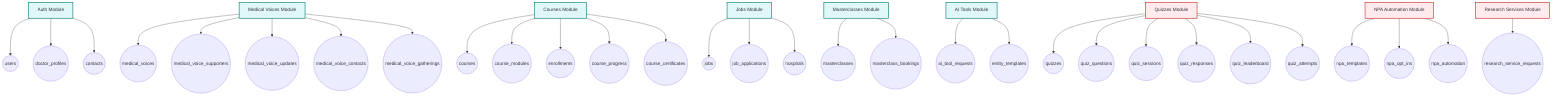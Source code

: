 %% Mermaid diagram: DocsUniverse / Yahle Portal Modules & Tables
%% Incomplete modules highlighted in red

flowchart TD
  Auth[Auth Module]:::mod --> Users((users))
  Auth --> DoctorProfiles((doctor_profiles))
  Auth --> Contacts((contacts))

  Voices[Medical Voices Module]:::mod --> MedicalVoices((medical_voices))
  Voices --> MedicalVoiceSupporters((medical_voice_supporters))
  Voices --> MedicalVoiceUpdates((medical_voice_updates))
  Voices --> MedicalVoiceContacts((medical_voice_contacts))
  Voices --> MedicalVoiceGatherings((medical_voice_gatherings))

  Courses[Courses Module]:::mod --> CoursesTbl((courses))
  Courses --> CourseModules((course_modules))
  Courses --> Enrollments((enrollments))
  Courses --> CourseProgress((course_progress))
  Courses --> CourseCertificates((course_certificates))

  Jobs[Jobs Module]:::mod --> JobsTbl((jobs))
  Jobs --> JobApplications((job_applications))
  Jobs --> Hospitals((hospitals))

  Masterclasses[Masterclasses Module]:::mod --> MasterclassesTbl((masterclasses))
  Masterclasses --> MasterclassBookings((masterclass_bookings))

  AITools[AI Tools Module]:::mod --> AIToolRequests((ai_tool_requests))
  AITools --> EntityTemplates((entity_templates))

  Quizzes[Quizzes Module]:::incomplete --> QuizzesTbl((quizzes))
  Quizzes --> QuizQuestions((quiz_questions))
  Quizzes --> QuizSessions((quiz_sessions))
  Quizzes --> QuizResponses((quiz_responses))
  Quizzes --> QuizLeaderboard((quiz_leaderboard))
  Quizzes --> QuizAttempts((quiz_attempts))

  NPAAutomation[NPA Automation Module]:::incomplete --> NPATemplates((npa_templates))
  NPAAutomation --> NPAOptIns((npa_opt_ins))
  NPAAutomation --> NPAAutomationTbl((npa_automation))

  Research[Research Services Module]:::incomplete --> ResearchServiceRequests((research_service_requests))

  %% Styles
  classDef mod fill:#e0f7fa,stroke:#00796b,stroke-width:2px;
  classDef incomplete fill:#ffebee,stroke:#c62828,stroke-width:2px;